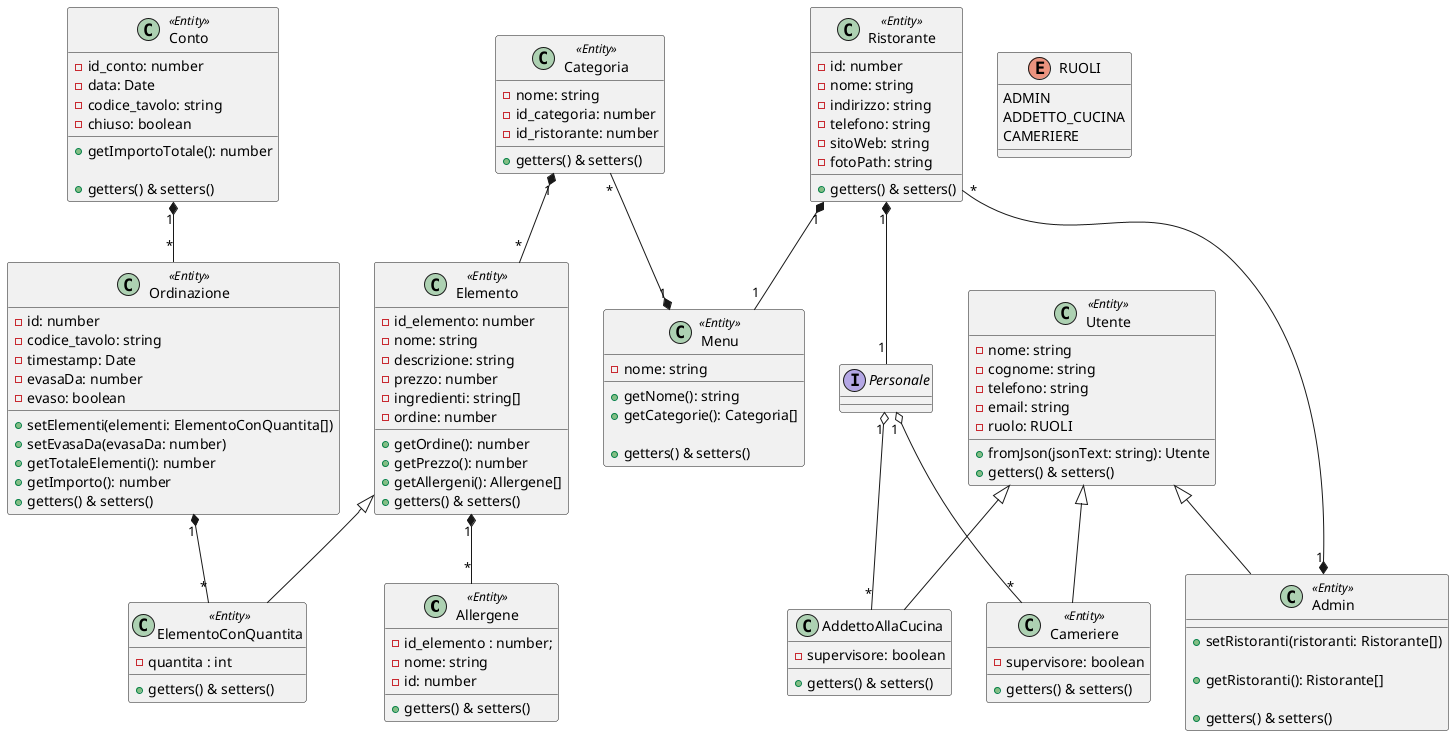 @startuml

class Allergene <<Entity>>{
        -id_elemento : number;
	-nome: string
	-id: number
+getters() & setters()
}

class Conto <<Entity>>{
	-id_conto: number
	-data: Date
	-codice_tavolo: string
	-chiuso: boolean

	+getImportoTotale(): number

+getters() & setters()
}

class Menu <<Entity>>{
	-nome: string

	+getNome(): string 
	+getCategorie(): Categoria[] 

+getters() & setters()
}

class Categoria <<Entity>>{
	-nome: string
	-id_categoria: number
	-id_ristorante: number

+getters() & setters()
}


class Elemento <<Entity>>{
	-id_elemento: number
	-nome: string
	-descrizione: string
	-prezzo: number
	-ingredienti: string[]
	-ordine: number
        
	+getOrdine(): number 
	+getPrezzo(): number 
	+getAllergeni(): Allergene[] 
+getters() & setters()
}

class ElementoConQuantita <<Entity>> extends Elemento {
  -quantita : int
+getters() & setters()
}

class Ordinazione <<Entity>>{
	-id: number
	-codice_tavolo: string
	-timestamp: Date
	-evasaDa: number
	-evaso: boolean

+setElementi(elementi: ElementoConQuantita[])
+setEvasaDa(evasaDa: number)
	+getTotaleElementi(): number
	+getImporto(): number
+getters() & setters()
}

interface Personale {
}
class Ristorante <<Entity>>{
	-id: number
	-nome: string
	-indirizzo: string
	-telefono: string
	-sitoWeb: string
	-fotoPath: string
+getters() & setters()
}





class Utente <<Entity>>{
	-nome: string
	-cognome: string
	-telefono: string
	-email: string
	-ruolo: RUOLI

	+fromJson(jsonText: string): Utente
+getters() & setters()
}

enum RUOLI {
        ADMIN
	ADDETTO_CUCINA
	CAMERIERE
}


class Admin<<Entity>> extends Utente {

	+setRistoranti(ristoranti: Ristorante[])

	+getRistoranti(): Ristorante[] 

+getters() & setters()
	
}

class Cameriere<<Entity>> extends Utente {
	-supervisore: boolean
+getters() & setters()
}
class AddettoAllaCucina extends Utente {
	-supervisore: boolean
+getters() & setters()
}
Conto"1" *-- "*" Ordinazione

Personale "1" o-- "*" Cameriere
Personale "1" o-- "*" AddettoAllaCucina
Ristorante "1" *--"1" Personale

Ordinazione "1"*--"*" ElementoConQuantita
Elemento "1"*--"*" Allergene
Categoria "1"*--"*" Elemento
Categoria "*"--*"1" Menu
Ristorante "1"*--"1" Menu
Ristorante "*"--*"1" Admin
@enduml
